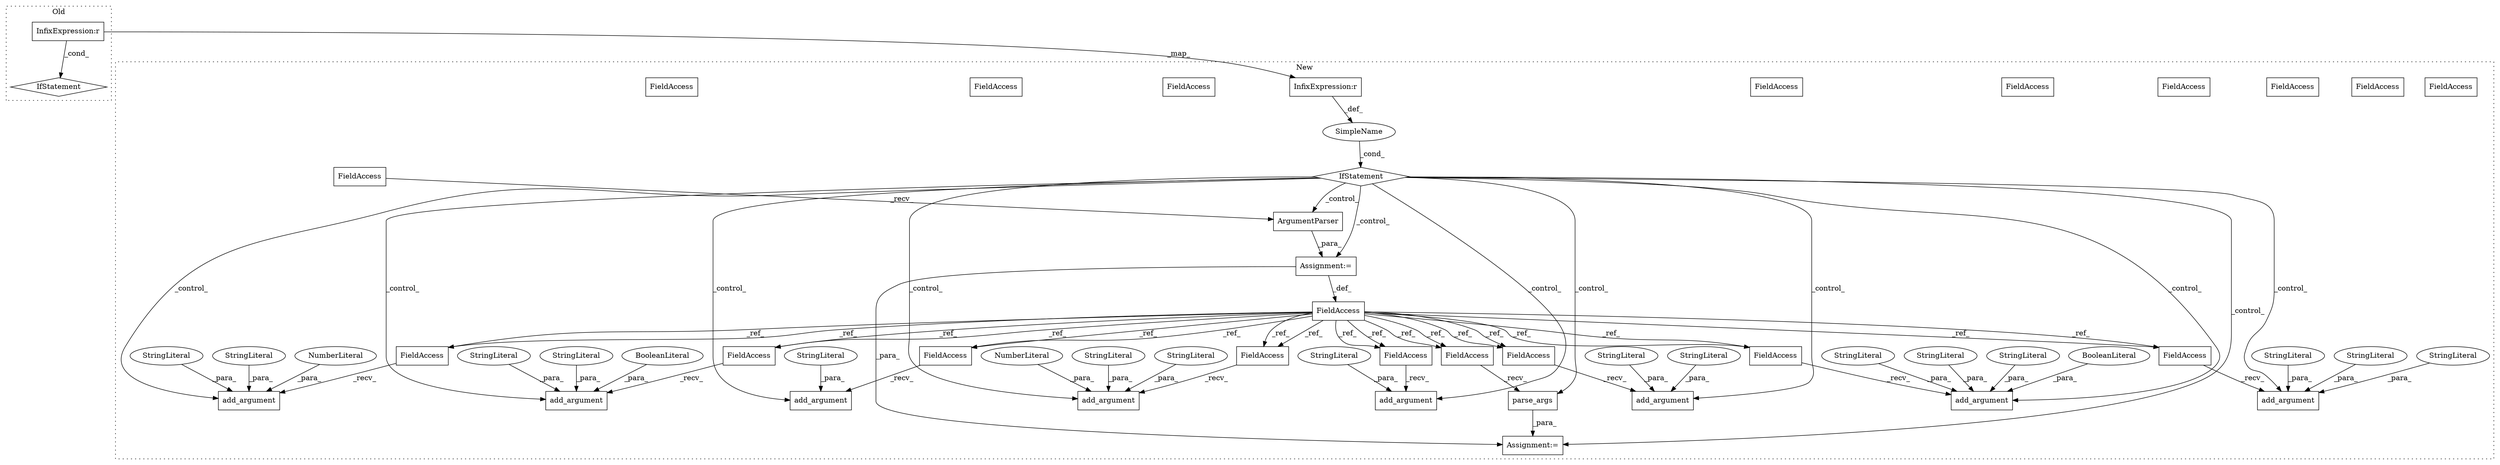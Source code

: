 digraph G {
subgraph cluster0 {
1 [label="IfStatement" a="25" s="7578,7604" l="4,2" shape="diamond"];
29 [label="InfixExpression:r" a="27" s="7590" l="4" shape="box"];
label = "Old";
style="dotted";
}
subgraph cluster1 {
2 [label="parse_args" a="32" s="11865,11903" l="11,1" shape="box"];
3 [label="Assignment:=" a="7" s="10956" l="1" shape="box"];
4 [label="Assignment:=" a="7" s="11857" l="1" shape="box"];
5 [label="ArgumentParser" a="32" s="10966,11025" l="15,1" shape="box"];
6 [label="add_argument" a="32" s="11554,11670" l="13,1" shape="box"];
7 [label="StringLiteral" a="45" s="11579" l="12" shape="ellipse"];
8 [label="StringLiteral" a="45" s="11567" l="11" shape="ellipse"];
9 [label="add_argument" a="32" s="11136,11190" l="13,1" shape="box"];
10 [label="StringLiteral" a="45" s="11154" l="10" shape="ellipse"];
11 [label="StringLiteral" a="45" s="11170" l="20" shape="ellipse"];
12 [label="add_argument" a="32" s="11775,11843" l="13,1" shape="box"];
13 [label="StringLiteral" a="45" s="11149" l="4" shape="ellipse"];
14 [label="StringLiteral" a="45" s="11592" l="78" shape="ellipse"];
15 [label="add_argument" a="32" s="11041,11120" l="13,1" shape="box"];
16 [label="StringLiteral" a="45" s="11799" l="14" shape="ellipse"];
17 [label="StringLiteral" a="45" s="11059" l="9" shape="ellipse"];
18 [label="add_argument" a="32" s="11206,11386" l="13,1" shape="box"];
19 [label="StringLiteral" a="45" s="11224" l="14" shape="ellipse"];
20 [label="StringLiteral" a="45" s="11788" l="10" shape="ellipse"];
21 [label="FieldAccess" a="22" s="11858" l="6" shape="box"];
22 [label="FieldAccess" a="22" s="10950" l="6" shape="box"];
23 [label="FieldAccess" a="22" s="11547" l="6" shape="box"];
24 [label="FieldAccess" a="22" s="11199" l="6" shape="box"];
25 [label="FieldAccess" a="22" s="11768" l="6" shape="box"];
26 [label="FieldAccess" a="22" s="11129" l="6" shape="box"];
27 [label="FieldAccess" a="22" s="11034" l="6" shape="box"];
28 [label="InfixExpression:r" a="27" s="10926" l="4" shape="box"];
30 [label="IfStatement" a="25" s="10914,10940" l="4,2" shape="diamond"];
31 [label="SimpleName" a="42" s="" l="" shape="ellipse"];
32 [label="FieldAccess" a="22" s="11467" l="6" shape="box"];
33 [label="add_argument" a="32" s="11474,11538" l="13,1" shape="box"];
34 [label="StringLiteral" a="45" s="11487" l="4" shape="ellipse"];
35 [label="StringLiteral" a="45" s="11248" l="138" shape="ellipse"];
36 [label="FieldAccess" a="22" s="10957" l="8" shape="box"];
37 [label="add_argument" a="32" s="11402,11458" l="13,1" shape="box"];
38 [label="StringLiteral" a="45" s="11442" l="16" shape="ellipse"];
39 [label="add_argument" a="32" s="11686,11759" l="13,1" shape="box"];
40 [label="StringLiteral" a="45" s="11415" l="4" shape="ellipse"];
41 [label="StringLiteral" a="45" s="11699" l="8" shape="ellipse"];
42 [label="StringLiteral" a="45" s="11054" l="4" shape="ellipse"];
43 [label="FieldAccess" a="22" s="11679" l="6" shape="box"];
44 [label="FieldAccess" a="22" s="11395" l="6" shape="box"];
45 [label="NumberLiteral" a="34" s="11440" l="1" shape="ellipse"];
46 [label="NumberLiteral" a="34" s="11243" l="4" shape="ellipse"];
47 [label="BooleanLiteral" a="9" s="11165" l="4" shape="ellipse"];
48 [label="BooleanLiteral" a="9" s="11069" l="4" shape="ellipse"];
49 [label="FieldAccess" a="22" s="11199" l="6" shape="box"];
50 [label="FieldAccess" a="22" s="11679" l="6" shape="box"];
51 [label="FieldAccess" a="22" s="11768" l="6" shape="box"];
52 [label="FieldAccess" a="22" s="11034" l="6" shape="box"];
53 [label="FieldAccess" a="22" s="11395" l="6" shape="box"];
54 [label="FieldAccess" a="22" s="11467" l="6" shape="box"];
55 [label="FieldAccess" a="22" s="11547" l="6" shape="box"];
56 [label="FieldAccess" a="22" s="11858" l="6" shape="box"];
57 [label="FieldAccess" a="22" s="11129" l="6" shape="box"];
label = "New";
style="dotted";
}
2 -> 4 [label="_para_"];
3 -> 4 [label="_para_"];
3 -> 22 [label="_def_"];
5 -> 3 [label="_para_"];
7 -> 6 [label="_para_"];
8 -> 6 [label="_para_"];
10 -> 9 [label="_para_"];
11 -> 9 [label="_para_"];
13 -> 9 [label="_para_"];
14 -> 6 [label="_para_"];
16 -> 12 [label="_para_"];
17 -> 15 [label="_para_"];
19 -> 18 [label="_para_"];
20 -> 12 [label="_para_"];
22 -> 51 [label="_ref_"];
22 -> 54 [label="_ref_"];
22 -> 56 [label="_ref_"];
22 -> 49 [label="_ref_"];
22 -> 53 [label="_ref_"];
22 -> 49 [label="_ref_"];
22 -> 55 [label="_ref_"];
22 -> 50 [label="_ref_"];
22 -> 52 [label="_ref_"];
22 -> 51 [label="_ref_"];
22 -> 55 [label="_ref_"];
22 -> 52 [label="_ref_"];
22 -> 57 [label="_ref_"];
22 -> 54 [label="_ref_"];
22 -> 56 [label="_ref_"];
22 -> 50 [label="_ref_"];
22 -> 53 [label="_ref_"];
22 -> 57 [label="_ref_"];
28 -> 31 [label="_def_"];
29 -> 28 [label="_map_"];
29 -> 1 [label="_cond_"];
30 -> 37 [label="_control_"];
30 -> 5 [label="_control_"];
30 -> 6 [label="_control_"];
30 -> 12 [label="_control_"];
30 -> 15 [label="_control_"];
30 -> 18 [label="_control_"];
30 -> 9 [label="_control_"];
30 -> 4 [label="_control_"];
30 -> 2 [label="_control_"];
30 -> 39 [label="_control_"];
30 -> 3 [label="_control_"];
30 -> 33 [label="_control_"];
31 -> 30 [label="_cond_"];
34 -> 33 [label="_para_"];
35 -> 18 [label="_para_"];
36 -> 5 [label="_recv_"];
38 -> 37 [label="_para_"];
40 -> 37 [label="_para_"];
41 -> 39 [label="_para_"];
42 -> 15 [label="_para_"];
45 -> 37 [label="_para_"];
46 -> 18 [label="_para_"];
47 -> 9 [label="_para_"];
48 -> 15 [label="_para_"];
49 -> 18 [label="_recv_"];
50 -> 39 [label="_recv_"];
51 -> 12 [label="_recv_"];
52 -> 15 [label="_recv_"];
53 -> 37 [label="_recv_"];
54 -> 33 [label="_recv_"];
55 -> 6 [label="_recv_"];
56 -> 2 [label="_recv_"];
57 -> 9 [label="_recv_"];
}